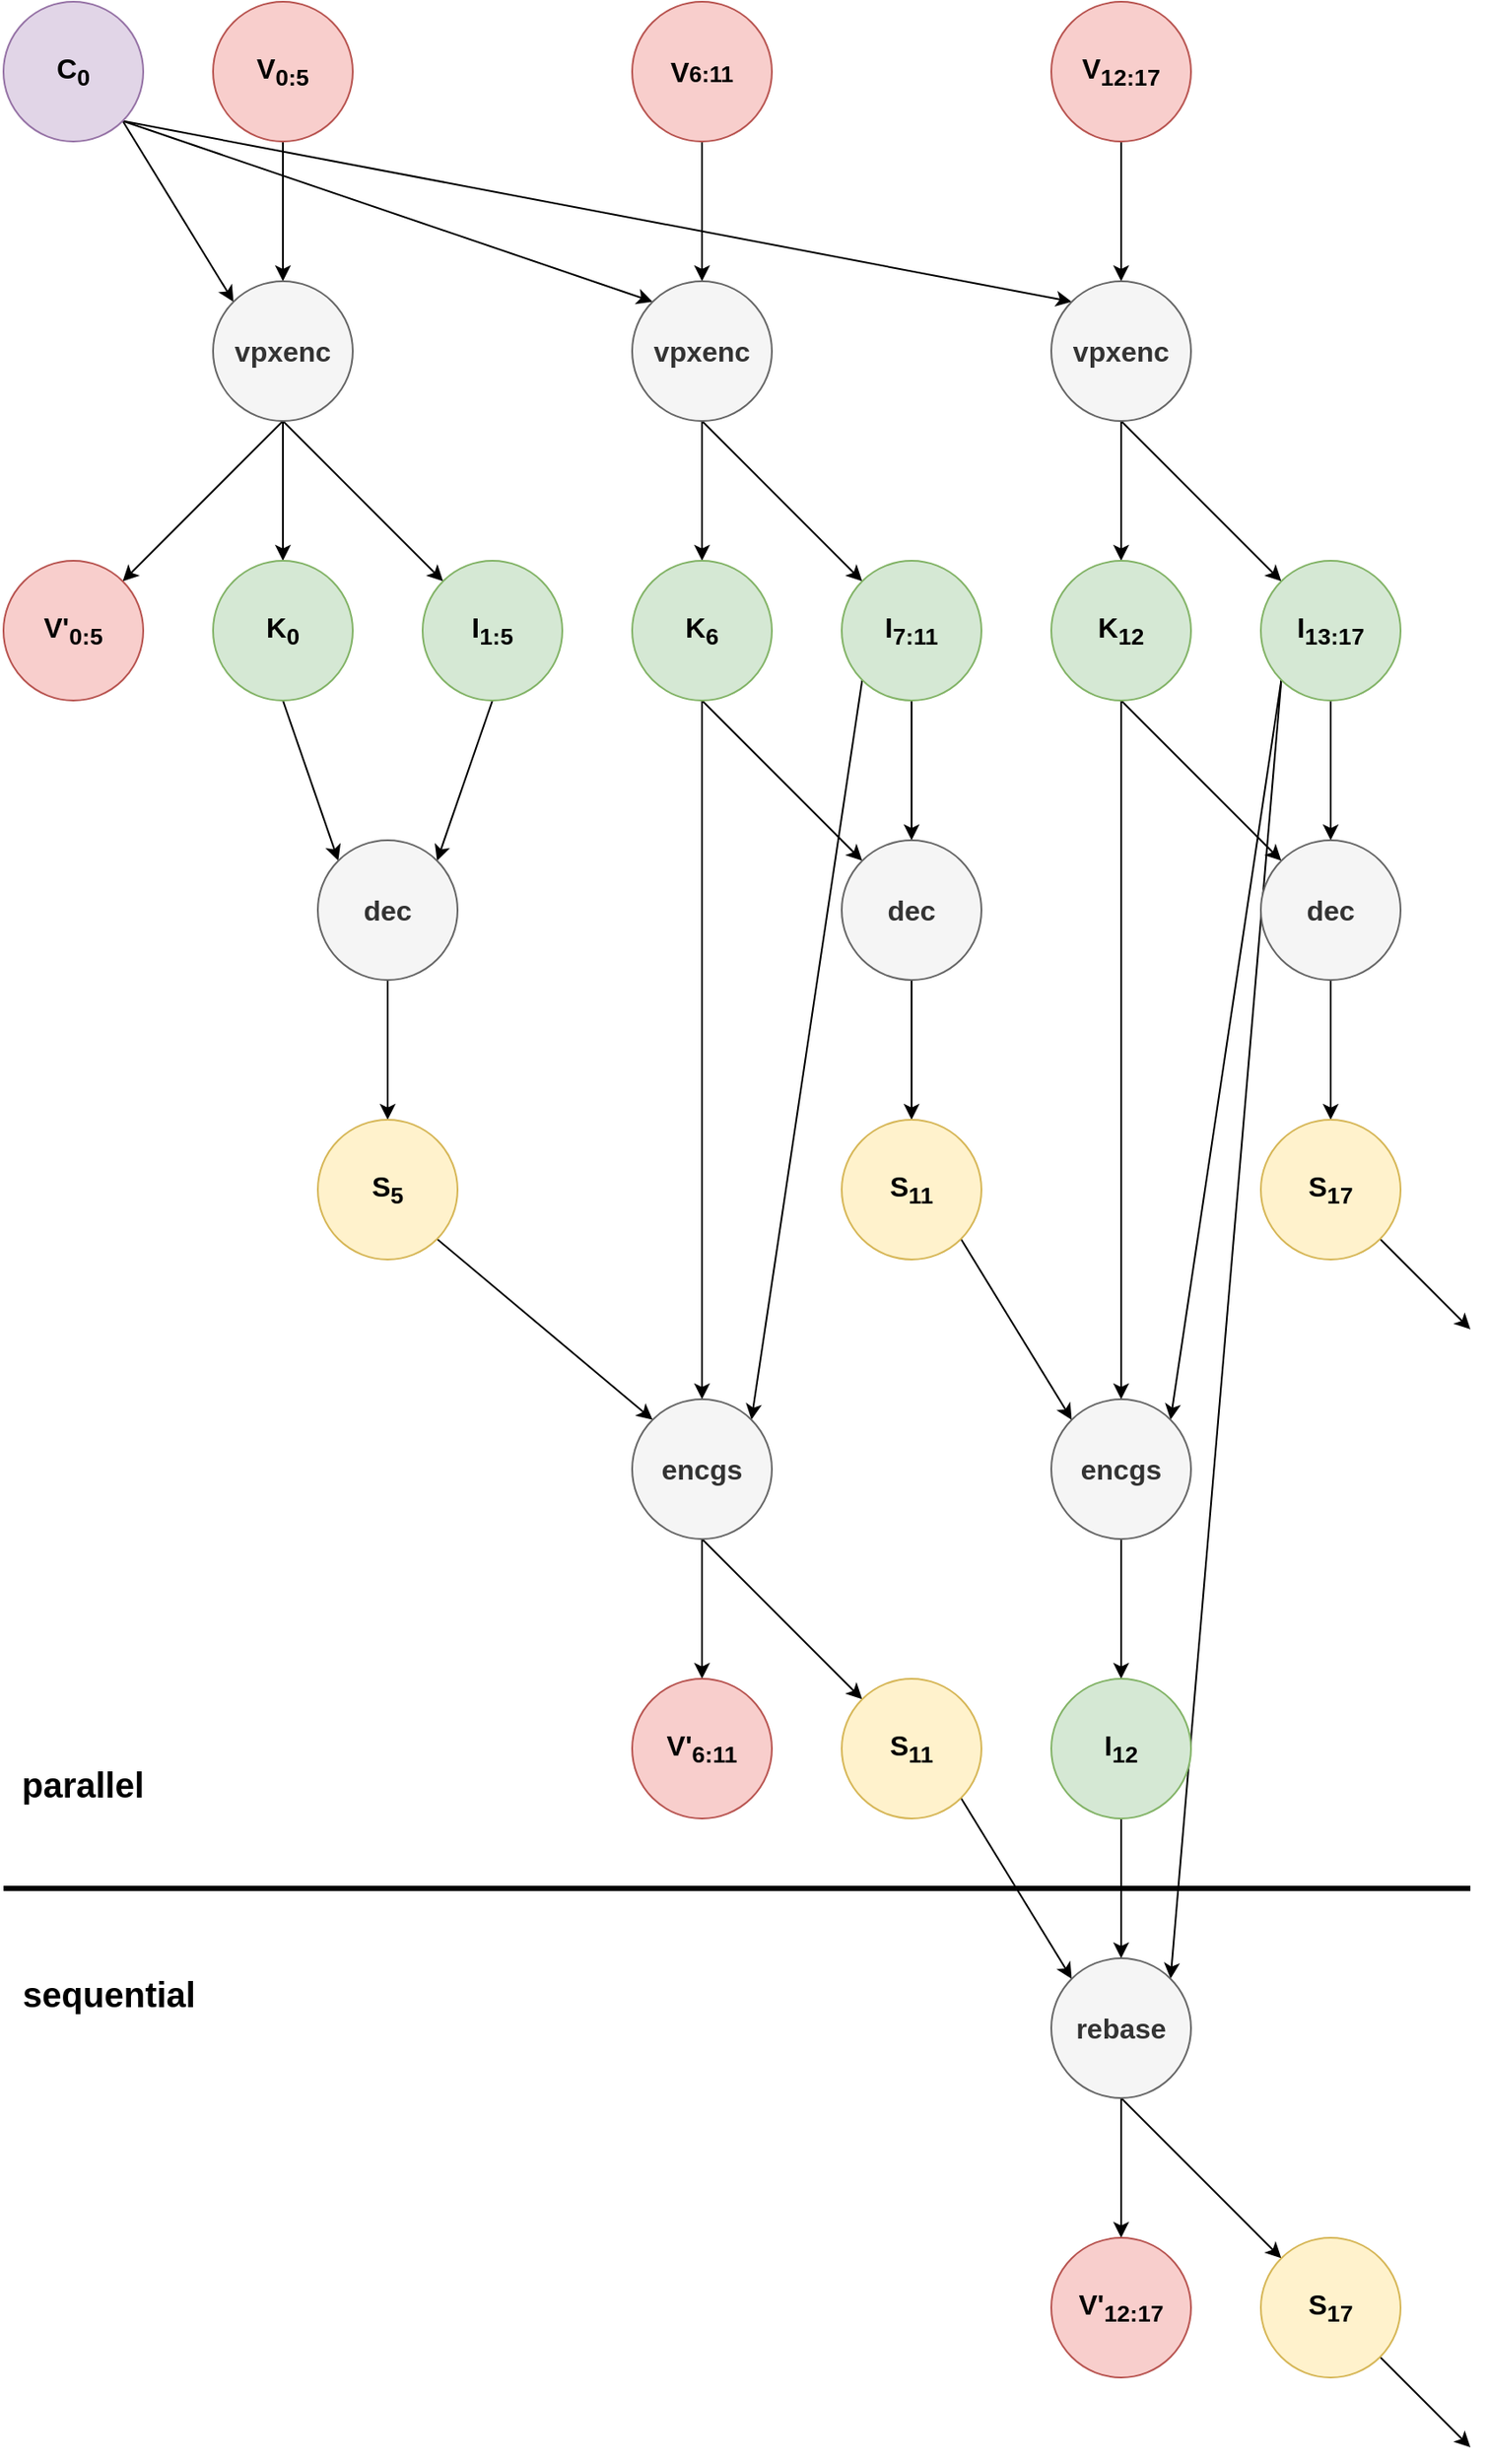 <mxfile version="20.0.4" type="device"><diagram name="Page-1" id="42789a77-a242-8287-6e28-9cd8cfd52e62"><mxGraphModel dx="1261" dy="829" grid="1" gridSize="10" guides="1" tooltips="1" connect="1" arrows="1" fold="1" page="1" pageScale="1" pageWidth="1100" pageHeight="850" background="none" math="0" shadow="0"><root><mxCell id="0"/><mxCell id="1" parent="0"/><mxCell id="4_4mKmd2kjxI2nrRYVlX-5" style="edgeStyle=none;rounded=0;orthogonalLoop=1;jettySize=auto;html=1;exitX=1;exitY=1;exitDx=0;exitDy=0;entryX=0;entryY=0;entryDx=0;entryDy=0;" edge="1" parent="1" source="jKujIQmag5THRmSHXAdi-4" target="4_4mKmd2kjxI2nrRYVlX-4"><mxGeometry relative="1" as="geometry"/></mxCell><mxCell id="4_4mKmd2kjxI2nrRYVlX-11" style="edgeStyle=none;rounded=0;orthogonalLoop=1;jettySize=auto;html=1;exitX=1;exitY=1;exitDx=0;exitDy=0;entryX=0;entryY=0;entryDx=0;entryDy=0;" edge="1" parent="1" source="jKujIQmag5THRmSHXAdi-4" target="4_4mKmd2kjxI2nrRYVlX-27"><mxGeometry relative="1" as="geometry"><mxPoint x="640" y="200" as="targetPoint"/></mxGeometry></mxCell><mxCell id="4_4mKmd2kjxI2nrRYVlX-12" style="edgeStyle=none;rounded=0;orthogonalLoop=1;jettySize=auto;html=1;exitX=1;exitY=1;exitDx=0;exitDy=0;entryX=0;entryY=0;entryDx=0;entryDy=0;" edge="1" parent="1" source="jKujIQmag5THRmSHXAdi-4" target="4_4mKmd2kjxI2nrRYVlX-7"><mxGeometry relative="1" as="geometry"/></mxCell><mxCell id="jKujIQmag5THRmSHXAdi-4" value="&lt;font size=&quot;3&quot;&gt;&lt;b&gt;C&lt;sub&gt;0&lt;/sub&gt;&lt;/b&gt;&lt;/font&gt;" style="ellipse;whiteSpace=wrap;html=1;fillColor=#e1d5e7;strokeColor=#9673a6;" parent="1" vertex="1"><mxGeometry x="80" y="40" width="80" height="80" as="geometry"/></mxCell><mxCell id="4_4mKmd2kjxI2nrRYVlX-8" style="edgeStyle=none;rounded=0;orthogonalLoop=1;jettySize=auto;html=1;exitX=0.5;exitY=1;exitDx=0;exitDy=0;entryX=0.5;entryY=0;entryDx=0;entryDy=0;" edge="1" parent="1" source="4_4mKmd2kjxI2nrRYVlX-1" target="4_4mKmd2kjxI2nrRYVlX-4"><mxGeometry relative="1" as="geometry"/></mxCell><mxCell id="4_4mKmd2kjxI2nrRYVlX-1" value="&lt;font size=&quot;3&quot;&gt;&lt;b&gt;V&lt;sub&gt;0:5&lt;/sub&gt;&lt;/b&gt;&lt;/font&gt;" style="ellipse;whiteSpace=wrap;html=1;fillColor=#f8cecc;strokeColor=#b85450;" vertex="1" parent="1"><mxGeometry x="200" y="40" width="80" height="80" as="geometry"/></mxCell><mxCell id="4_4mKmd2kjxI2nrRYVlX-9" value="" style="edgeStyle=none;rounded=0;orthogonalLoop=1;jettySize=auto;html=1;" edge="1" parent="1" source="4_4mKmd2kjxI2nrRYVlX-2"><mxGeometry relative="1" as="geometry"><mxPoint x="480" y="200" as="targetPoint"/></mxGeometry></mxCell><mxCell id="4_4mKmd2kjxI2nrRYVlX-2" value="&lt;b&gt;&lt;font size=&quot;3&quot;&gt;V&lt;/font&gt;&lt;font size=&quot;2&quot;&gt;6:11&lt;/font&gt;&lt;/b&gt;" style="ellipse;whiteSpace=wrap;html=1;fillColor=#f8cecc;strokeColor=#b85450;" vertex="1" parent="1"><mxGeometry x="440" y="40" width="80" height="80" as="geometry"/></mxCell><mxCell id="4_4mKmd2kjxI2nrRYVlX-10" value="" style="edgeStyle=none;rounded=0;orthogonalLoop=1;jettySize=auto;html=1;" edge="1" parent="1" source="4_4mKmd2kjxI2nrRYVlX-3" target="4_4mKmd2kjxI2nrRYVlX-7"><mxGeometry relative="1" as="geometry"/></mxCell><mxCell id="4_4mKmd2kjxI2nrRYVlX-3" value="&lt;font size=&quot;3&quot;&gt;&lt;b&gt;V&lt;sub&gt;12:17&lt;/sub&gt;&lt;/b&gt;&lt;/font&gt;" style="ellipse;whiteSpace=wrap;html=1;fillColor=#f8cecc;strokeColor=#b85450;" vertex="1" parent="1"><mxGeometry x="680" y="40" width="80" height="80" as="geometry"/></mxCell><mxCell id="4_4mKmd2kjxI2nrRYVlX-15" style="edgeStyle=none;rounded=0;orthogonalLoop=1;jettySize=auto;html=1;exitX=0.5;exitY=1;exitDx=0;exitDy=0;entryX=0.5;entryY=0;entryDx=0;entryDy=0;" edge="1" parent="1" source="4_4mKmd2kjxI2nrRYVlX-4" target="4_4mKmd2kjxI2nrRYVlX-13"><mxGeometry relative="1" as="geometry"/></mxCell><mxCell id="4_4mKmd2kjxI2nrRYVlX-16" style="edgeStyle=none;rounded=0;orthogonalLoop=1;jettySize=auto;html=1;exitX=0.5;exitY=1;exitDx=0;exitDy=0;entryX=0;entryY=0;entryDx=0;entryDy=0;" edge="1" parent="1" source="4_4mKmd2kjxI2nrRYVlX-4" target="4_4mKmd2kjxI2nrRYVlX-14"><mxGeometry relative="1" as="geometry"/></mxCell><mxCell id="4_4mKmd2kjxI2nrRYVlX-23" style="edgeStyle=none;rounded=0;orthogonalLoop=1;jettySize=auto;html=1;exitX=0.5;exitY=1;exitDx=0;exitDy=0;entryX=1;entryY=0;entryDx=0;entryDy=0;" edge="1" parent="1" source="4_4mKmd2kjxI2nrRYVlX-4" target="4_4mKmd2kjxI2nrRYVlX-22"><mxGeometry relative="1" as="geometry"/></mxCell><mxCell id="4_4mKmd2kjxI2nrRYVlX-4" value="&lt;font size=&quot;3&quot;&gt;&lt;b&gt;vpxenc&lt;/b&gt;&lt;/font&gt;" style="ellipse;whiteSpace=wrap;html=1;fillColor=#f5f5f5;strokeColor=#666666;fontColor=#333333;" vertex="1" parent="1"><mxGeometry x="200" y="200" width="80" height="80" as="geometry"/></mxCell><mxCell id="4_4mKmd2kjxI2nrRYVlX-60" value="" style="edgeStyle=none;rounded=0;orthogonalLoop=1;jettySize=auto;html=1;" edge="1" parent="1" source="4_4mKmd2kjxI2nrRYVlX-7" target="4_4mKmd2kjxI2nrRYVlX-48"><mxGeometry relative="1" as="geometry"/></mxCell><mxCell id="4_4mKmd2kjxI2nrRYVlX-61" style="edgeStyle=none;rounded=0;orthogonalLoop=1;jettySize=auto;html=1;exitX=0.5;exitY=1;exitDx=0;exitDy=0;entryX=0;entryY=0;entryDx=0;entryDy=0;" edge="1" parent="1" source="4_4mKmd2kjxI2nrRYVlX-7" target="4_4mKmd2kjxI2nrRYVlX-51"><mxGeometry relative="1" as="geometry"/></mxCell><mxCell id="4_4mKmd2kjxI2nrRYVlX-7" value="&lt;font size=&quot;3&quot;&gt;&lt;b&gt;vpxenc&lt;/b&gt;&lt;/font&gt;" style="ellipse;whiteSpace=wrap;html=1;fillColor=#f5f5f5;strokeColor=#666666;fontColor=#333333;" vertex="1" parent="1"><mxGeometry x="680" y="200" width="80" height="80" as="geometry"/></mxCell><mxCell id="4_4mKmd2kjxI2nrRYVlX-18" style="edgeStyle=none;rounded=0;orthogonalLoop=1;jettySize=auto;html=1;exitX=0.5;exitY=1;exitDx=0;exitDy=0;entryX=0;entryY=0;entryDx=0;entryDy=0;" edge="1" parent="1" source="4_4mKmd2kjxI2nrRYVlX-13" target="4_4mKmd2kjxI2nrRYVlX-17"><mxGeometry relative="1" as="geometry"/></mxCell><mxCell id="4_4mKmd2kjxI2nrRYVlX-13" value="&lt;font size=&quot;3&quot;&gt;&lt;b&gt;K&lt;sub&gt;0&lt;/sub&gt;&lt;/b&gt;&lt;/font&gt;" style="ellipse;whiteSpace=wrap;html=1;fillColor=#d5e8d4;strokeColor=#82b366;" vertex="1" parent="1"><mxGeometry x="200" y="360" width="80" height="80" as="geometry"/></mxCell><mxCell id="4_4mKmd2kjxI2nrRYVlX-19" style="edgeStyle=none;rounded=0;orthogonalLoop=1;jettySize=auto;html=1;exitX=0.5;exitY=1;exitDx=0;exitDy=0;entryX=1;entryY=0;entryDx=0;entryDy=0;" edge="1" parent="1" source="4_4mKmd2kjxI2nrRYVlX-14" target="4_4mKmd2kjxI2nrRYVlX-17"><mxGeometry relative="1" as="geometry"/></mxCell><mxCell id="4_4mKmd2kjxI2nrRYVlX-14" value="&lt;font size=&quot;3&quot;&gt;&lt;b&gt;I&lt;sub&gt;1:5&lt;/sub&gt;&lt;/b&gt;&lt;/font&gt;" style="ellipse;whiteSpace=wrap;html=1;fillColor=#d5e8d4;strokeColor=#82b366;" vertex="1" parent="1"><mxGeometry x="320" y="360" width="80" height="80" as="geometry"/></mxCell><mxCell id="4_4mKmd2kjxI2nrRYVlX-21" value="" style="edgeStyle=none;rounded=0;orthogonalLoop=1;jettySize=auto;html=1;" edge="1" parent="1" source="4_4mKmd2kjxI2nrRYVlX-17" target="4_4mKmd2kjxI2nrRYVlX-20"><mxGeometry relative="1" as="geometry"/></mxCell><mxCell id="4_4mKmd2kjxI2nrRYVlX-17" value="&lt;font size=&quot;3&quot;&gt;&lt;b&gt;dec&lt;/b&gt;&lt;/font&gt;" style="ellipse;whiteSpace=wrap;html=1;fillColor=#f5f5f5;strokeColor=#666666;fontColor=#333333;" vertex="1" parent="1"><mxGeometry x="260" y="520" width="80" height="80" as="geometry"/></mxCell><mxCell id="4_4mKmd2kjxI2nrRYVlX-38" style="edgeStyle=none;rounded=0;orthogonalLoop=1;jettySize=auto;html=1;exitX=1;exitY=1;exitDx=0;exitDy=0;entryX=0;entryY=0;entryDx=0;entryDy=0;" edge="1" parent="1" source="4_4mKmd2kjxI2nrRYVlX-20" target="4_4mKmd2kjxI2nrRYVlX-36"><mxGeometry relative="1" as="geometry"/></mxCell><mxCell id="4_4mKmd2kjxI2nrRYVlX-20" value="&lt;font size=&quot;3&quot;&gt;&lt;b&gt;S&lt;sub&gt;5&lt;/sub&gt;&lt;/b&gt;&lt;/font&gt;" style="ellipse;whiteSpace=wrap;html=1;fillColor=#fff2cc;strokeColor=#d6b656;" vertex="1" parent="1"><mxGeometry x="260" y="680" width="80" height="80" as="geometry"/></mxCell><mxCell id="4_4mKmd2kjxI2nrRYVlX-22" value="&lt;font size=&quot;3&quot;&gt;&lt;b&gt;V'&lt;sub&gt;0:5&lt;/sub&gt;&lt;/b&gt;&lt;/font&gt;" style="ellipse;whiteSpace=wrap;html=1;fillColor=#f8cecc;strokeColor=#b85450;" vertex="1" parent="1"><mxGeometry x="80" y="360" width="80" height="80" as="geometry"/></mxCell><mxCell id="4_4mKmd2kjxI2nrRYVlX-24" style="edgeStyle=none;rounded=0;orthogonalLoop=1;jettySize=auto;html=1;exitX=0.5;exitY=1;exitDx=0;exitDy=0;entryX=0.5;entryY=0;entryDx=0;entryDy=0;" edge="1" parent="1" source="4_4mKmd2kjxI2nrRYVlX-27" target="4_4mKmd2kjxI2nrRYVlX-29"><mxGeometry relative="1" as="geometry"/></mxCell><mxCell id="4_4mKmd2kjxI2nrRYVlX-25" style="edgeStyle=none;rounded=0;orthogonalLoop=1;jettySize=auto;html=1;exitX=0.5;exitY=1;exitDx=0;exitDy=0;entryX=0;entryY=0;entryDx=0;entryDy=0;" edge="1" parent="1" source="4_4mKmd2kjxI2nrRYVlX-27" target="4_4mKmd2kjxI2nrRYVlX-31"><mxGeometry relative="1" as="geometry"/></mxCell><mxCell id="4_4mKmd2kjxI2nrRYVlX-27" value="&lt;font size=&quot;3&quot;&gt;&lt;b&gt;vpxenc&lt;/b&gt;&lt;/font&gt;" style="ellipse;whiteSpace=wrap;html=1;fillColor=#f5f5f5;strokeColor=#666666;fontColor=#333333;" vertex="1" parent="1"><mxGeometry x="440" y="200" width="80" height="80" as="geometry"/></mxCell><mxCell id="4_4mKmd2kjxI2nrRYVlX-28" style="edgeStyle=none;rounded=0;orthogonalLoop=1;jettySize=auto;html=1;exitX=0.5;exitY=1;exitDx=0;exitDy=0;" edge="1" parent="1" source="4_4mKmd2kjxI2nrRYVlX-29" target="4_4mKmd2kjxI2nrRYVlX-33"><mxGeometry relative="1" as="geometry"/></mxCell><mxCell id="4_4mKmd2kjxI2nrRYVlX-37" style="edgeStyle=none;rounded=0;orthogonalLoop=1;jettySize=auto;html=1;exitX=0.5;exitY=1;exitDx=0;exitDy=0;entryX=0.5;entryY=0;entryDx=0;entryDy=0;" edge="1" parent="1" source="4_4mKmd2kjxI2nrRYVlX-29" target="4_4mKmd2kjxI2nrRYVlX-36"><mxGeometry relative="1" as="geometry"/></mxCell><mxCell id="4_4mKmd2kjxI2nrRYVlX-29" value="&lt;font size=&quot;3&quot;&gt;&lt;b&gt;K&lt;sub&gt;6&lt;/sub&gt;&lt;/b&gt;&lt;/font&gt;" style="ellipse;whiteSpace=wrap;html=1;fillColor=#d5e8d4;strokeColor=#82b366;" vertex="1" parent="1"><mxGeometry x="440" y="360" width="80" height="80" as="geometry"/></mxCell><mxCell id="4_4mKmd2kjxI2nrRYVlX-30" style="edgeStyle=none;rounded=0;orthogonalLoop=1;jettySize=auto;html=1;exitX=0.5;exitY=1;exitDx=0;exitDy=0;entryX=0.5;entryY=0;entryDx=0;entryDy=0;" edge="1" parent="1" source="4_4mKmd2kjxI2nrRYVlX-31" target="4_4mKmd2kjxI2nrRYVlX-33"><mxGeometry relative="1" as="geometry"/></mxCell><mxCell id="4_4mKmd2kjxI2nrRYVlX-43" style="edgeStyle=none;rounded=0;orthogonalLoop=1;jettySize=auto;html=1;exitX=0;exitY=1;exitDx=0;exitDy=0;entryX=1;entryY=0;entryDx=0;entryDy=0;" edge="1" parent="1" source="4_4mKmd2kjxI2nrRYVlX-31" target="4_4mKmd2kjxI2nrRYVlX-36"><mxGeometry relative="1" as="geometry"/></mxCell><mxCell id="4_4mKmd2kjxI2nrRYVlX-31" value="&lt;font size=&quot;3&quot;&gt;&lt;b&gt;I&lt;sub&gt;7:11&lt;/sub&gt;&lt;/b&gt;&lt;/font&gt;" style="ellipse;whiteSpace=wrap;html=1;fillColor=#d5e8d4;strokeColor=#82b366;" vertex="1" parent="1"><mxGeometry x="560" y="360" width="80" height="80" as="geometry"/></mxCell><mxCell id="4_4mKmd2kjxI2nrRYVlX-32" value="" style="edgeStyle=none;rounded=0;orthogonalLoop=1;jettySize=auto;html=1;" edge="1" parent="1" source="4_4mKmd2kjxI2nrRYVlX-33" target="4_4mKmd2kjxI2nrRYVlX-34"><mxGeometry relative="1" as="geometry"/></mxCell><mxCell id="4_4mKmd2kjxI2nrRYVlX-33" value="&lt;font size=&quot;3&quot;&gt;&lt;b&gt;dec&lt;/b&gt;&lt;/font&gt;" style="ellipse;whiteSpace=wrap;html=1;fillColor=#f5f5f5;strokeColor=#666666;fontColor=#333333;" vertex="1" parent="1"><mxGeometry x="560" y="520" width="80" height="80" as="geometry"/></mxCell><mxCell id="4_4mKmd2kjxI2nrRYVlX-62" style="edgeStyle=none;rounded=0;orthogonalLoop=1;jettySize=auto;html=1;exitX=1;exitY=1;exitDx=0;exitDy=0;entryX=0;entryY=0;entryDx=0;entryDy=0;" edge="1" parent="1" source="4_4mKmd2kjxI2nrRYVlX-34" target="4_4mKmd2kjxI2nrRYVlX-57"><mxGeometry relative="1" as="geometry"/></mxCell><mxCell id="4_4mKmd2kjxI2nrRYVlX-34" value="&lt;font size=&quot;3&quot;&gt;&lt;b&gt;S&lt;sub&gt;11&lt;br&gt;&lt;/sub&gt;&lt;/b&gt;&lt;/font&gt;" style="ellipse;whiteSpace=wrap;html=1;fillColor=#fff2cc;strokeColor=#d6b656;" vertex="1" parent="1"><mxGeometry x="560" y="680" width="80" height="80" as="geometry"/></mxCell><mxCell id="4_4mKmd2kjxI2nrRYVlX-42" value="" style="edgeStyle=none;rounded=0;orthogonalLoop=1;jettySize=auto;html=1;exitX=0.5;exitY=1;exitDx=0;exitDy=0;entryX=0.5;entryY=0;entryDx=0;entryDy=0;" edge="1" parent="1" source="4_4mKmd2kjxI2nrRYVlX-36" target="4_4mKmd2kjxI2nrRYVlX-41"><mxGeometry relative="1" as="geometry"/></mxCell><mxCell id="4_4mKmd2kjxI2nrRYVlX-45" style="edgeStyle=none;rounded=0;orthogonalLoop=1;jettySize=auto;html=1;exitX=0.5;exitY=1;exitDx=0;exitDy=0;entryX=0;entryY=0;entryDx=0;entryDy=0;" edge="1" parent="1" source="4_4mKmd2kjxI2nrRYVlX-36" target="4_4mKmd2kjxI2nrRYVlX-44"><mxGeometry relative="1" as="geometry"/></mxCell><mxCell id="4_4mKmd2kjxI2nrRYVlX-36" value="&lt;font size=&quot;3&quot;&gt;&lt;b&gt;encgs&lt;/b&gt;&lt;/font&gt;" style="ellipse;whiteSpace=wrap;html=1;fillColor=#f5f5f5;strokeColor=#666666;fontColor=#333333;" vertex="1" parent="1"><mxGeometry x="440" y="840" width="80" height="80" as="geometry"/></mxCell><mxCell id="4_4mKmd2kjxI2nrRYVlX-41" value="&lt;font size=&quot;3&quot;&gt;&lt;b&gt;V'&lt;sub&gt;6:11&lt;/sub&gt;&lt;/b&gt;&lt;/font&gt;" style="ellipse;whiteSpace=wrap;html=1;fillColor=#f8cecc;strokeColor=#b85450;" vertex="1" parent="1"><mxGeometry x="440" y="1000" width="80" height="80" as="geometry"/></mxCell><mxCell id="4_4mKmd2kjxI2nrRYVlX-92" style="edgeStyle=none;rounded=0;orthogonalLoop=1;jettySize=auto;html=1;exitX=1;exitY=1;exitDx=0;exitDy=0;entryX=0;entryY=0;entryDx=0;entryDy=0;" edge="1" parent="1" source="4_4mKmd2kjxI2nrRYVlX-44" target="4_4mKmd2kjxI2nrRYVlX-64"><mxGeometry relative="1" as="geometry"/></mxCell><mxCell id="4_4mKmd2kjxI2nrRYVlX-44" value="&lt;font size=&quot;3&quot;&gt;&lt;b&gt;S&lt;sub&gt;11&lt;/sub&gt;&lt;/b&gt;&lt;/font&gt;" style="ellipse;whiteSpace=wrap;html=1;fillColor=#fff2cc;strokeColor=#d6b656;" vertex="1" parent="1"><mxGeometry x="560" y="1000" width="80" height="80" as="geometry"/></mxCell><mxCell id="4_4mKmd2kjxI2nrRYVlX-46" style="edgeStyle=none;rounded=0;orthogonalLoop=1;jettySize=auto;html=1;exitX=0.5;exitY=1;exitDx=0;exitDy=0;entryX=0;entryY=0;entryDx=0;entryDy=0;" edge="1" parent="1" source="4_4mKmd2kjxI2nrRYVlX-48" target="4_4mKmd2kjxI2nrRYVlX-53"><mxGeometry relative="1" as="geometry"/></mxCell><mxCell id="4_4mKmd2kjxI2nrRYVlX-47" style="edgeStyle=none;rounded=0;orthogonalLoop=1;jettySize=auto;html=1;exitX=0.5;exitY=1;exitDx=0;exitDy=0;entryX=0.5;entryY=0;entryDx=0;entryDy=0;" edge="1" parent="1" source="4_4mKmd2kjxI2nrRYVlX-48" target="4_4mKmd2kjxI2nrRYVlX-57"><mxGeometry relative="1" as="geometry"/></mxCell><mxCell id="4_4mKmd2kjxI2nrRYVlX-48" value="&lt;font size=&quot;3&quot;&gt;&lt;b&gt;K&lt;sub&gt;12&lt;/sub&gt;&lt;/b&gt;&lt;/font&gt;" style="ellipse;whiteSpace=wrap;html=1;fillColor=#d5e8d4;strokeColor=#82b366;" vertex="1" parent="1"><mxGeometry x="680" y="360" width="80" height="80" as="geometry"/></mxCell><mxCell id="4_4mKmd2kjxI2nrRYVlX-49" style="edgeStyle=none;rounded=0;orthogonalLoop=1;jettySize=auto;html=1;exitX=0.5;exitY=1;exitDx=0;exitDy=0;entryX=0.5;entryY=0;entryDx=0;entryDy=0;" edge="1" parent="1" source="4_4mKmd2kjxI2nrRYVlX-51" target="4_4mKmd2kjxI2nrRYVlX-53"><mxGeometry relative="1" as="geometry"/></mxCell><mxCell id="4_4mKmd2kjxI2nrRYVlX-50" style="edgeStyle=none;rounded=0;orthogonalLoop=1;jettySize=auto;html=1;exitX=0;exitY=1;exitDx=0;exitDy=0;entryX=1;entryY=0;entryDx=0;entryDy=0;" edge="1" parent="1" source="4_4mKmd2kjxI2nrRYVlX-51" target="4_4mKmd2kjxI2nrRYVlX-57"><mxGeometry relative="1" as="geometry"/></mxCell><mxCell id="4_4mKmd2kjxI2nrRYVlX-66" style="edgeStyle=none;rounded=0;orthogonalLoop=1;jettySize=auto;html=1;exitX=0;exitY=1;exitDx=0;exitDy=0;entryX=1;entryY=0;entryDx=0;entryDy=0;" edge="1" parent="1" source="4_4mKmd2kjxI2nrRYVlX-51" target="4_4mKmd2kjxI2nrRYVlX-64"><mxGeometry relative="1" as="geometry"/></mxCell><mxCell id="4_4mKmd2kjxI2nrRYVlX-51" value="&lt;font size=&quot;3&quot;&gt;&lt;b&gt;I&lt;sub&gt;13:17&lt;/sub&gt;&lt;/b&gt;&lt;/font&gt;" style="ellipse;whiteSpace=wrap;html=1;fillColor=#d5e8d4;strokeColor=#82b366;" vertex="1" parent="1"><mxGeometry x="800" y="360" width="80" height="80" as="geometry"/></mxCell><mxCell id="4_4mKmd2kjxI2nrRYVlX-52" value="" style="edgeStyle=none;rounded=0;orthogonalLoop=1;jettySize=auto;html=1;" edge="1" parent="1" source="4_4mKmd2kjxI2nrRYVlX-53" target="4_4mKmd2kjxI2nrRYVlX-54"><mxGeometry relative="1" as="geometry"/></mxCell><mxCell id="4_4mKmd2kjxI2nrRYVlX-53" value="&lt;font size=&quot;3&quot;&gt;&lt;b&gt;dec&lt;/b&gt;&lt;/font&gt;" style="ellipse;whiteSpace=wrap;html=1;fillColor=#f5f5f5;strokeColor=#666666;fontColor=#333333;" vertex="1" parent="1"><mxGeometry x="800" y="520" width="80" height="80" as="geometry"/></mxCell><mxCell id="4_4mKmd2kjxI2nrRYVlX-90" style="edgeStyle=none;rounded=0;orthogonalLoop=1;jettySize=auto;html=1;exitX=1;exitY=1;exitDx=0;exitDy=0;" edge="1" parent="1" source="4_4mKmd2kjxI2nrRYVlX-54"><mxGeometry relative="1" as="geometry"><mxPoint x="920" y="800" as="targetPoint"/></mxGeometry></mxCell><mxCell id="4_4mKmd2kjxI2nrRYVlX-54" value="&lt;font size=&quot;3&quot;&gt;&lt;b&gt;S&lt;sub&gt;17&lt;/sub&gt;&lt;/b&gt;&lt;/font&gt;" style="ellipse;whiteSpace=wrap;html=1;fillColor=#fff2cc;strokeColor=#d6b656;" vertex="1" parent="1"><mxGeometry x="800" y="680" width="80" height="80" as="geometry"/></mxCell><mxCell id="4_4mKmd2kjxI2nrRYVlX-56" style="edgeStyle=none;rounded=0;orthogonalLoop=1;jettySize=auto;html=1;exitX=0.5;exitY=1;exitDx=0;exitDy=0;entryX=0.5;entryY=0;entryDx=0;entryDy=0;" edge="1" parent="1" source="4_4mKmd2kjxI2nrRYVlX-57" target="4_4mKmd2kjxI2nrRYVlX-59"><mxGeometry relative="1" as="geometry"/></mxCell><mxCell id="4_4mKmd2kjxI2nrRYVlX-57" value="&lt;font size=&quot;3&quot;&gt;&lt;b&gt;encgs&lt;/b&gt;&lt;/font&gt;" style="ellipse;whiteSpace=wrap;html=1;fillColor=#f5f5f5;strokeColor=#666666;fontColor=#333333;" vertex="1" parent="1"><mxGeometry x="680" y="840" width="80" height="80" as="geometry"/></mxCell><mxCell id="4_4mKmd2kjxI2nrRYVlX-65" style="edgeStyle=none;rounded=0;orthogonalLoop=1;jettySize=auto;html=1;exitX=0.5;exitY=1;exitDx=0;exitDy=0;entryX=0.5;entryY=0;entryDx=0;entryDy=0;" edge="1" parent="1" source="4_4mKmd2kjxI2nrRYVlX-59" target="4_4mKmd2kjxI2nrRYVlX-64"><mxGeometry relative="1" as="geometry"/></mxCell><mxCell id="4_4mKmd2kjxI2nrRYVlX-59" value="&lt;font size=&quot;3&quot;&gt;&lt;b&gt;I&lt;sub&gt;12&lt;/sub&gt;&lt;/b&gt;&lt;/font&gt;" style="ellipse;whiteSpace=wrap;html=1;fillColor=#d5e8d4;strokeColor=#82b366;" vertex="1" parent="1"><mxGeometry x="680" y="1000" width="80" height="80" as="geometry"/></mxCell><mxCell id="4_4mKmd2kjxI2nrRYVlX-68" style="edgeStyle=none;rounded=0;orthogonalLoop=1;jettySize=auto;html=1;exitX=0.5;exitY=1;exitDx=0;exitDy=0;entryX=0.5;entryY=0;entryDx=0;entryDy=0;" edge="1" parent="1" source="4_4mKmd2kjxI2nrRYVlX-64" target="4_4mKmd2kjxI2nrRYVlX-67"><mxGeometry relative="1" as="geometry"/></mxCell><mxCell id="4_4mKmd2kjxI2nrRYVlX-94" value="" style="edgeStyle=none;rounded=0;orthogonalLoop=1;jettySize=auto;html=1;exitX=0.5;exitY=1;exitDx=0;exitDy=0;" edge="1" parent="1" source="4_4mKmd2kjxI2nrRYVlX-64" target="4_4mKmd2kjxI2nrRYVlX-91"><mxGeometry relative="1" as="geometry"/></mxCell><mxCell id="4_4mKmd2kjxI2nrRYVlX-64" value="&lt;font size=&quot;3&quot;&gt;&lt;b&gt;rebase&lt;/b&gt;&lt;/font&gt;" style="ellipse;whiteSpace=wrap;html=1;fillColor=#f5f5f5;strokeColor=#666666;fontColor=#333333;" vertex="1" parent="1"><mxGeometry x="680" y="1160" width="80" height="80" as="geometry"/></mxCell><mxCell id="4_4mKmd2kjxI2nrRYVlX-67" value="&lt;font size=&quot;3&quot;&gt;&lt;b&gt;V'&lt;sub&gt;12:17&lt;/sub&gt;&lt;/b&gt;&lt;/font&gt;" style="ellipse;whiteSpace=wrap;html=1;fillColor=#f8cecc;strokeColor=#b85450;" vertex="1" parent="1"><mxGeometry x="680" y="1320" width="80" height="80" as="geometry"/></mxCell><mxCell id="4_4mKmd2kjxI2nrRYVlX-95" style="edgeStyle=none;rounded=0;orthogonalLoop=1;jettySize=auto;html=1;exitX=1;exitY=1;exitDx=0;exitDy=0;" edge="1" parent="1" source="4_4mKmd2kjxI2nrRYVlX-91"><mxGeometry relative="1" as="geometry"><mxPoint x="920" y="1440" as="targetPoint"/></mxGeometry></mxCell><mxCell id="4_4mKmd2kjxI2nrRYVlX-91" value="&lt;font size=&quot;3&quot;&gt;&lt;b&gt;S&lt;sub&gt;17&lt;br&gt;&lt;/sub&gt;&lt;/b&gt;&lt;/font&gt;" style="ellipse;whiteSpace=wrap;html=1;fillColor=#fff2cc;strokeColor=#d6b656;" vertex="1" parent="1"><mxGeometry x="800" y="1320" width="80" height="80" as="geometry"/></mxCell><mxCell id="4_4mKmd2kjxI2nrRYVlX-99" value="" style="endArrow=none;html=1;rounded=0;strokeWidth=3;" edge="1" parent="1"><mxGeometry width="50" height="50" relative="1" as="geometry"><mxPoint x="80" y="1120" as="sourcePoint"/><mxPoint x="920" y="1120" as="targetPoint"/></mxGeometry></mxCell><mxCell id="4_4mKmd2kjxI2nrRYVlX-100" value="&lt;font size=&quot;1&quot;&gt;&lt;b style=&quot;font-size: 20px;&quot;&gt;parallel&lt;/b&gt;&lt;/font&gt;" style="text;html=1;align=center;verticalAlign=middle;resizable=0;points=[];autosize=1;strokeColor=none;fillColor=none;" vertex="1" parent="1"><mxGeometry x="80" y="1040" width="90" height="40" as="geometry"/></mxCell><mxCell id="4_4mKmd2kjxI2nrRYVlX-101" value="&lt;font size=&quot;1&quot;&gt;&lt;b style=&quot;font-size: 20px;&quot;&gt;sequential&lt;/b&gt;&lt;/font&gt;" style="text;html=1;align=center;verticalAlign=middle;resizable=0;points=[];autosize=1;strokeColor=none;fillColor=none;" vertex="1" parent="1"><mxGeometry x="80" y="1160" width="120" height="40" as="geometry"/></mxCell></root></mxGraphModel></diagram></mxfile>